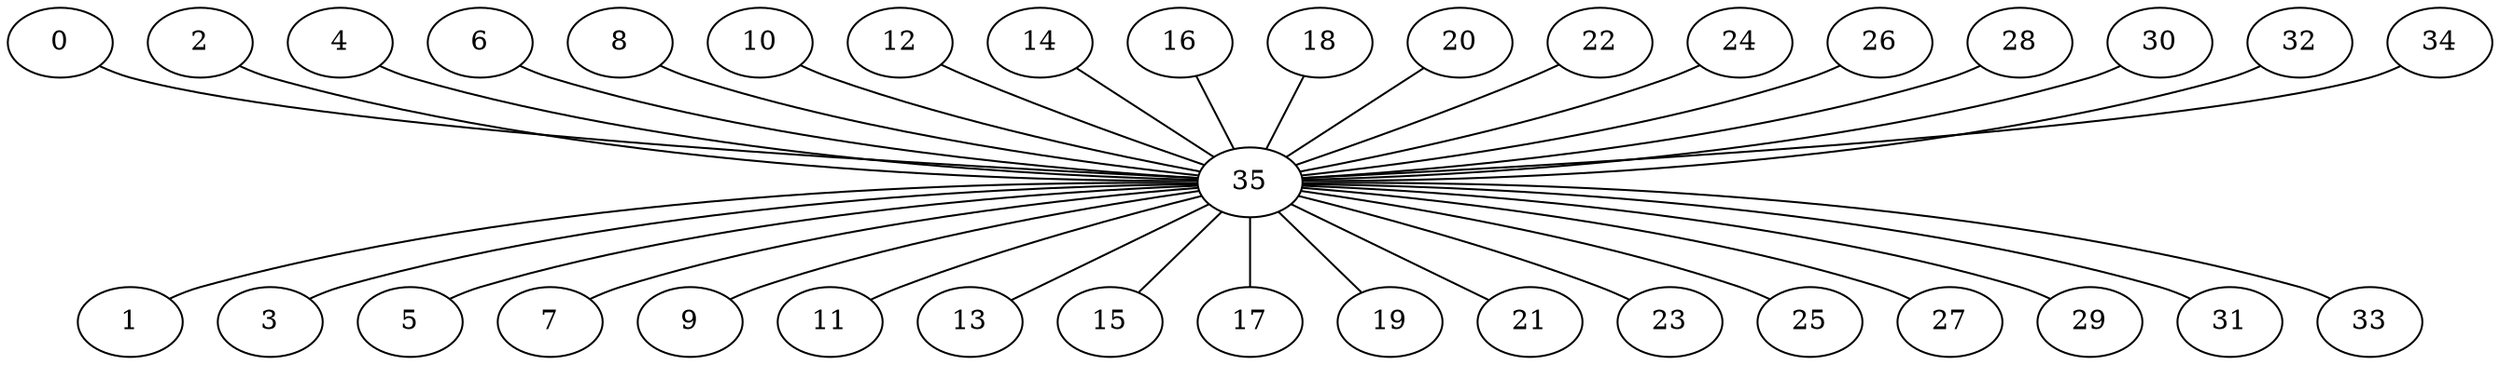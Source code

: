 graph star_6_6 {
    edge[weight=8000]
    node[pipeline_stage_delay=1]
    
    // Connecting all nodes to the central node 35
    0--35--1
    2--35--3
    4--35--5
    6--35--7
    8--35--9
    10--35--11
    12--35--13
    14--35--15
    16--35--17
    18--35--19
    20--35--21
    22--35--23
    24--35--25
    26--35--27
    28--35--29
    30--35--31
    32--35--33
    34--35
}
